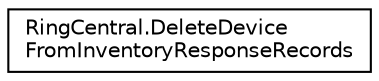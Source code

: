 digraph "Graphical Class Hierarchy"
{
 // LATEX_PDF_SIZE
  edge [fontname="Helvetica",fontsize="10",labelfontname="Helvetica",labelfontsize="10"];
  node [fontname="Helvetica",fontsize="10",shape=record];
  rankdir="LR";
  Node0 [label="RingCentral.DeleteDevice\lFromInventoryResponseRecords",height=0.2,width=0.4,color="black", fillcolor="white", style="filled",URL="$classRingCentral_1_1DeleteDeviceFromInventoryResponseRecords.html",tooltip=" "];
}
